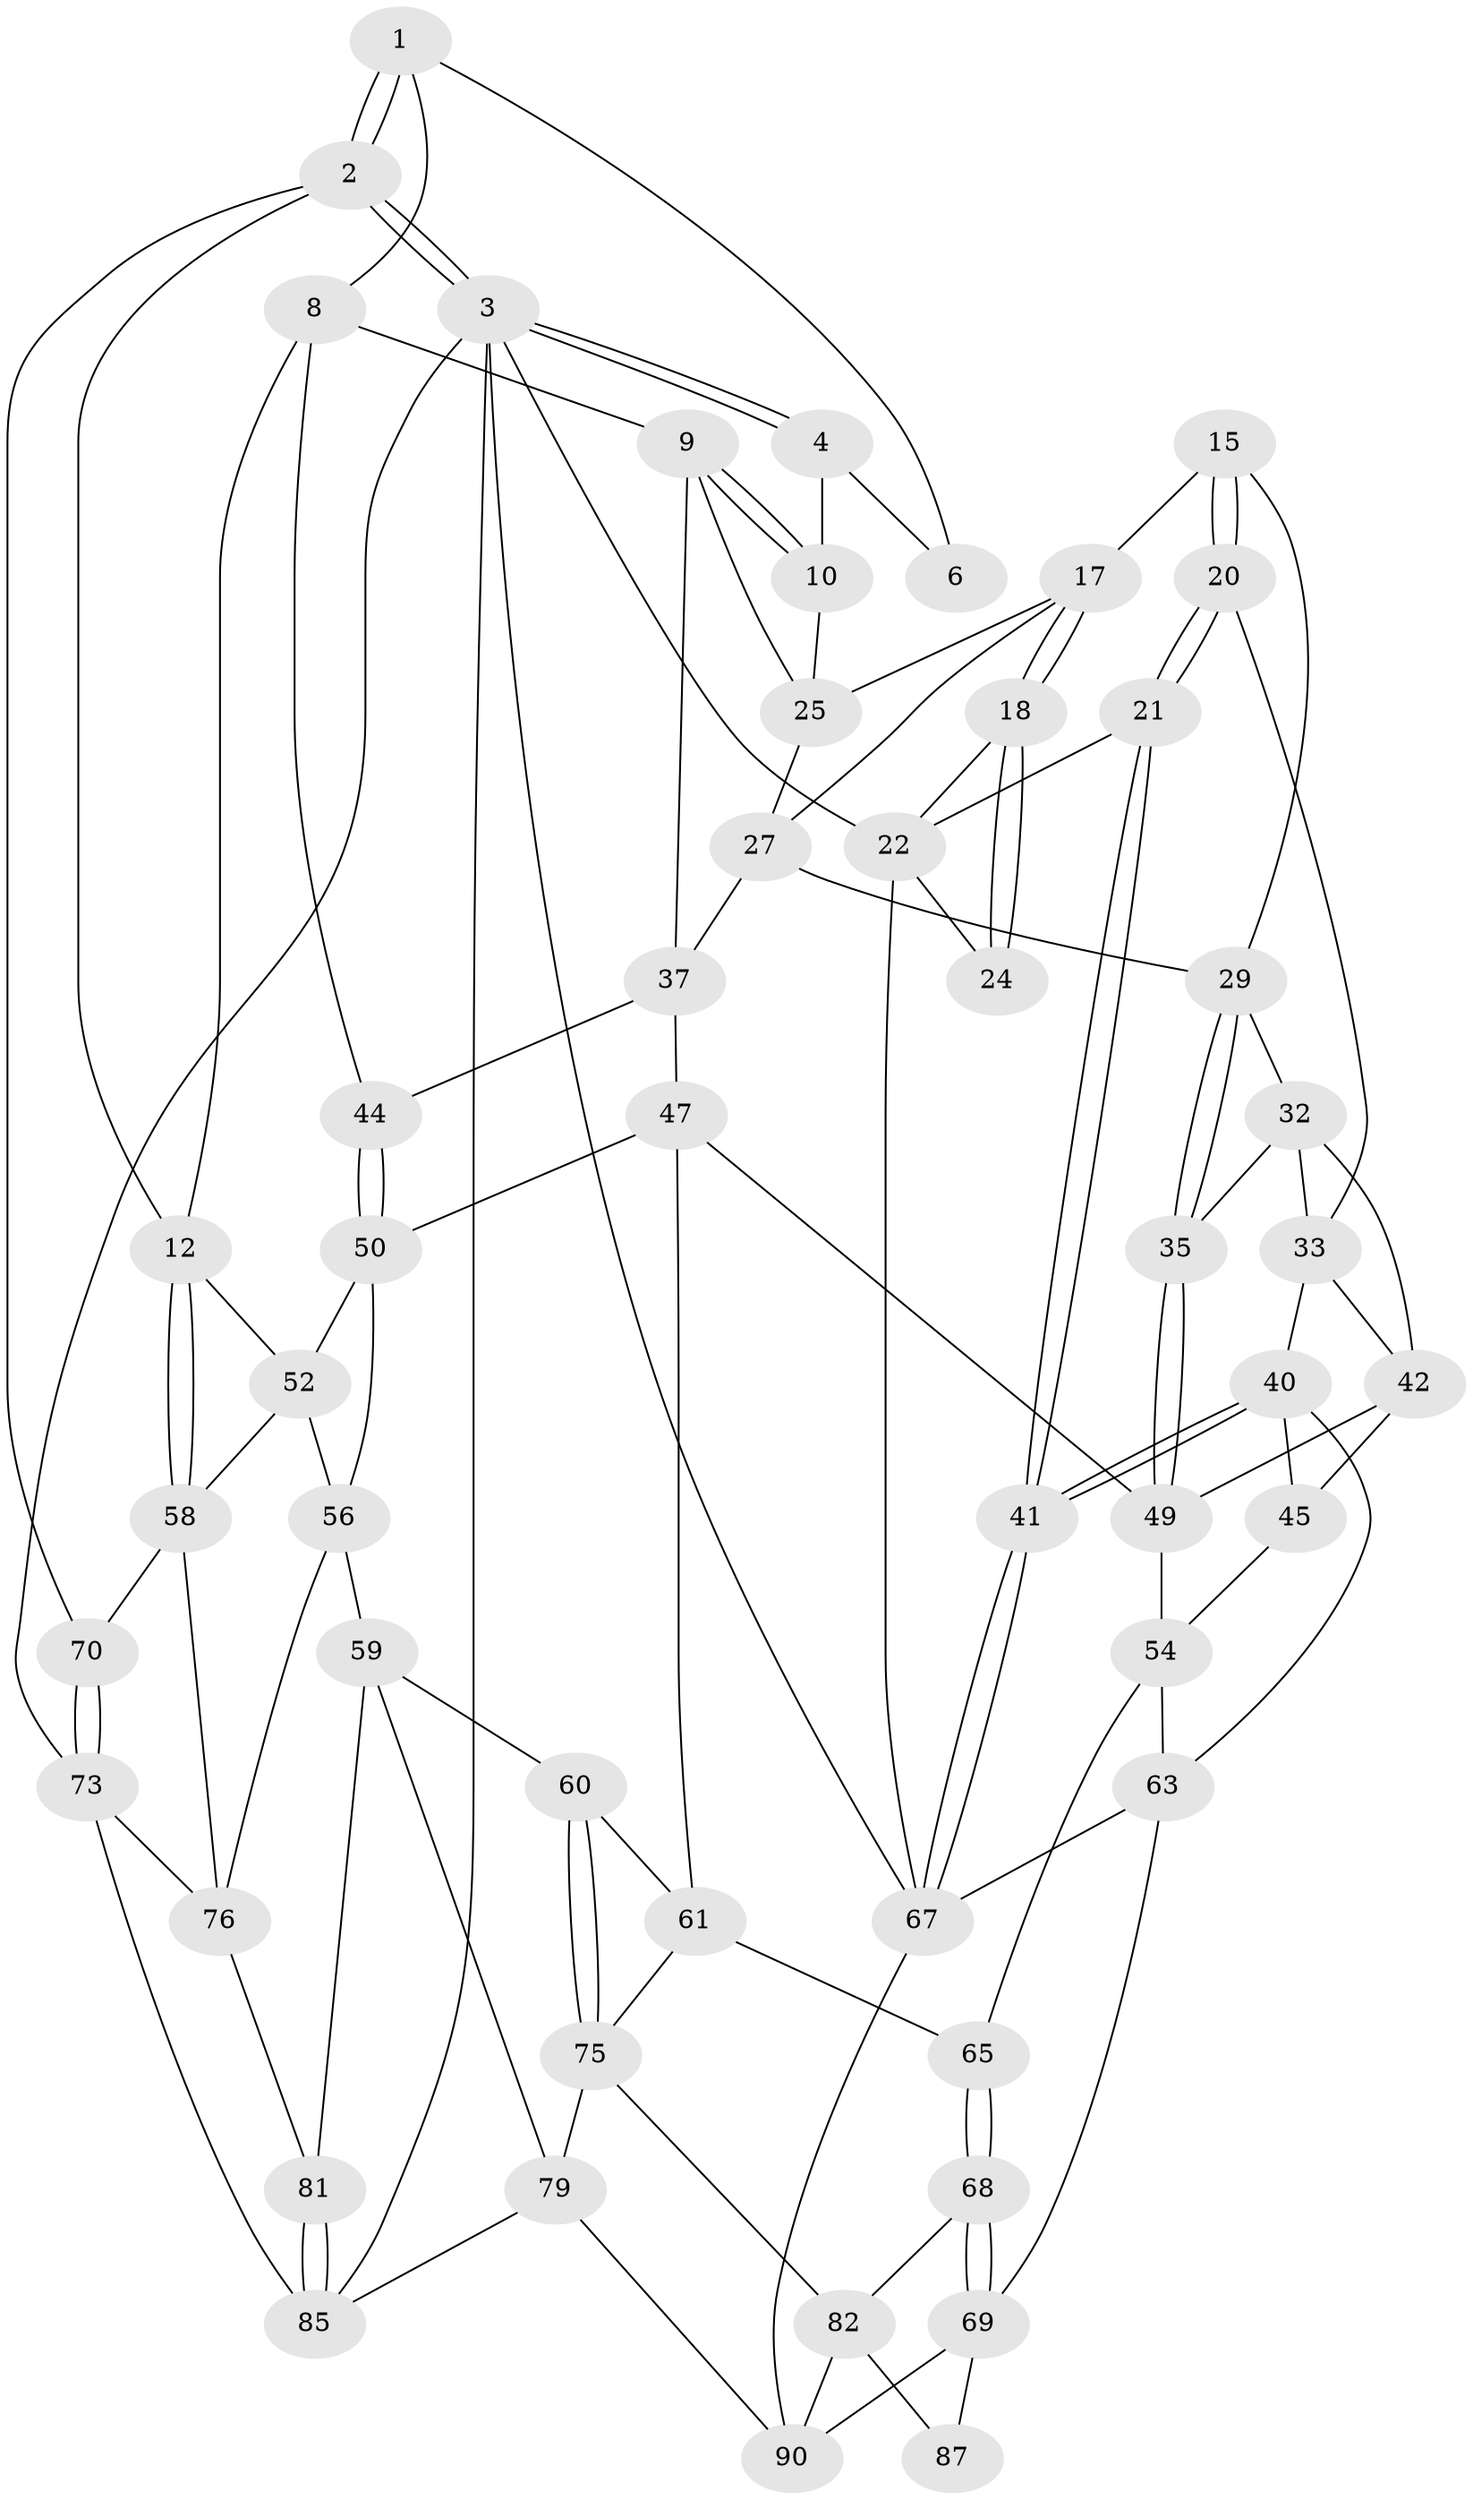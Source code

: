 // original degree distribution, {3: 0.05434782608695652, 5: 0.532608695652174, 6: 0.22826086956521738, 4: 0.18478260869565216}
// Generated by graph-tools (version 1.1) at 2025/42/03/06/25 10:42:33]
// undirected, 53 vertices, 117 edges
graph export_dot {
graph [start="1"]
  node [color=gray90,style=filled];
  1 [pos="+1+0.11797314737548592",super="+7"];
  2 [pos="+1+0",super="+11"];
  3 [pos="+1+0",super="+72"];
  4 [pos="+0.6687746502020409+0",super="+5"];
  6 [pos="+0.8532305528076137+0.1480456155956973"];
  8 [pos="+0.8719034046583559+0.3165980907420911",super="+14"];
  9 [pos="+0.8366954192125103+0.28751900272039915",super="+34"];
  10 [pos="+0.8049831516039658+0.24465256253266182"];
  12 [pos="+1+0.41268238801338303",super="+13"];
  15 [pos="+0.14663765600731274+0.1701112898259184",super="+16"];
  17 [pos="+0.4661078759197763+0.09905670242480175",super="+26"];
  18 [pos="+0.468488989196145+0.08740069420069234",super="+19"];
  20 [pos="+0.08276284344334259+0.2721403648999692"];
  21 [pos="+0+0.21458963657536279"];
  22 [pos="+0+0",super="+23"];
  24 [pos="+0.5456524406663563+0"];
  25 [pos="+0.7164880906436553+0.2656481978518841",super="+31"];
  27 [pos="+0.5165592264540361+0.20633970698535412",super="+28"];
  29 [pos="+0.3662637011613122+0.3605139211254302",super="+30"];
  32 [pos="+0.2589452246432012+0.3165291893372823",super="+36"];
  33 [pos="+0.13567029940561331+0.3264536993196586",super="+39"];
  35 [pos="+0.3433570870000939+0.4892870554542756"];
  37 [pos="+0.6370181328183122+0.4094354956384996",super="+38"];
  40 [pos="+0+0.5250220321666421",super="+46"];
  41 [pos="+0+0.5103528455700501"];
  42 [pos="+0.2121061708500563+0.46971114146427606",super="+43"];
  44 [pos="+0.6554764026605054+0.42715228362419033"];
  45 [pos="+0.1183892701970249+0.48946421529121864"];
  47 [pos="+0.502010267759687+0.4759839989551553",super="+48"];
  49 [pos="+0.35106566350263824+0.5325736478909078",super="+53"];
  50 [pos="+0.6850256509104246+0.47453550113295145",super="+51"];
  52 [pos="+0.837567690156481+0.47023925388488125",super="+55"];
  54 [pos="+0.20477498881689396+0.546242623728566",super="+62"];
  56 [pos="+0.7221028724845345+0.6990659059354885",super="+57"];
  58 [pos="+0.8257682724173337+0.6905771343124206",super="+71"];
  59 [pos="+0.6006588694030143+0.6887621590446744",super="+78"];
  60 [pos="+0.46254240236733524+0.6269439325927836"];
  61 [pos="+0.44363160813764707+0.6144378315473329",super="+64"];
  63 [pos="+0.08280786577384859+0.6141800031897204",super="+66"];
  65 [pos="+0.24035320276750047+0.7709021722540288"];
  67 [pos="+0+0.7583696819655451",super="+74"];
  68 [pos="+0.2151201367240301+0.8197068943017096",super="+83"];
  69 [pos="+0.18775543099997064+0.8586718117386638",super="+86"];
  70 [pos="+1+0.6896030503140567"];
  73 [pos="+1+1",super="+84"];
  75 [pos="+0.44248166966643077+0.8548511437187488",super="+80"];
  76 [pos="+0.8895027513723348+0.8797758980585627",super="+77"];
  79 [pos="+0.5165636373931717+0.9201029194128654",super="+89"];
  81 [pos="+0.7183364109586258+0.895810402721508"];
  82 [pos="+0.4548790224539161+0.90541028569419",super="+88"];
  85 [pos="+0.7549977634050303+0.9955949770669017",super="+92"];
  87 [pos="+0.37125613456713297+0.9143021846461336"];
  90 [pos="+0.07532709058414577+1",super="+91"];
  1 -- 2;
  1 -- 2;
  1 -- 8;
  1 -- 6;
  2 -- 3;
  2 -- 3;
  2 -- 12;
  2 -- 70;
  3 -- 4;
  3 -- 4;
  3 -- 22;
  3 -- 73;
  3 -- 67;
  3 -- 85;
  4 -- 10;
  4 -- 6;
  8 -- 9;
  8 -- 12;
  8 -- 44;
  9 -- 10;
  9 -- 10;
  9 -- 37;
  9 -- 25;
  10 -- 25;
  12 -- 58;
  12 -- 58;
  12 -- 52;
  15 -- 20;
  15 -- 20;
  15 -- 17;
  15 -- 29;
  17 -- 18;
  17 -- 18;
  17 -- 27;
  17 -- 25;
  18 -- 24;
  18 -- 24;
  18 -- 22;
  20 -- 21;
  20 -- 21;
  20 -- 33;
  21 -- 22;
  21 -- 41;
  21 -- 41;
  22 -- 67;
  22 -- 24;
  25 -- 27;
  27 -- 29;
  27 -- 37;
  29 -- 35;
  29 -- 35;
  29 -- 32;
  32 -- 33;
  32 -- 42;
  32 -- 35;
  33 -- 40;
  33 -- 42;
  35 -- 49;
  35 -- 49;
  37 -- 44;
  37 -- 47;
  40 -- 41;
  40 -- 41;
  40 -- 45;
  40 -- 63;
  41 -- 67;
  41 -- 67;
  42 -- 49;
  42 -- 45;
  44 -- 50;
  44 -- 50;
  45 -- 54;
  47 -- 50;
  47 -- 49;
  47 -- 61;
  49 -- 54;
  50 -- 52;
  50 -- 56;
  52 -- 56;
  52 -- 58;
  54 -- 65;
  54 -- 63;
  56 -- 76;
  56 -- 59;
  58 -- 76;
  58 -- 70;
  59 -- 60;
  59 -- 81;
  59 -- 79;
  60 -- 61;
  60 -- 75;
  60 -- 75;
  61 -- 65;
  61 -- 75;
  63 -- 67;
  63 -- 69;
  65 -- 68;
  65 -- 68;
  67 -- 90;
  68 -- 69;
  68 -- 69;
  68 -- 82;
  69 -- 87;
  69 -- 90;
  70 -- 73;
  70 -- 73;
  73 -- 76;
  73 -- 85;
  75 -- 82;
  75 -- 79;
  76 -- 81;
  79 -- 90;
  79 -- 85;
  81 -- 85;
  81 -- 85;
  82 -- 90;
  82 -- 87;
}
